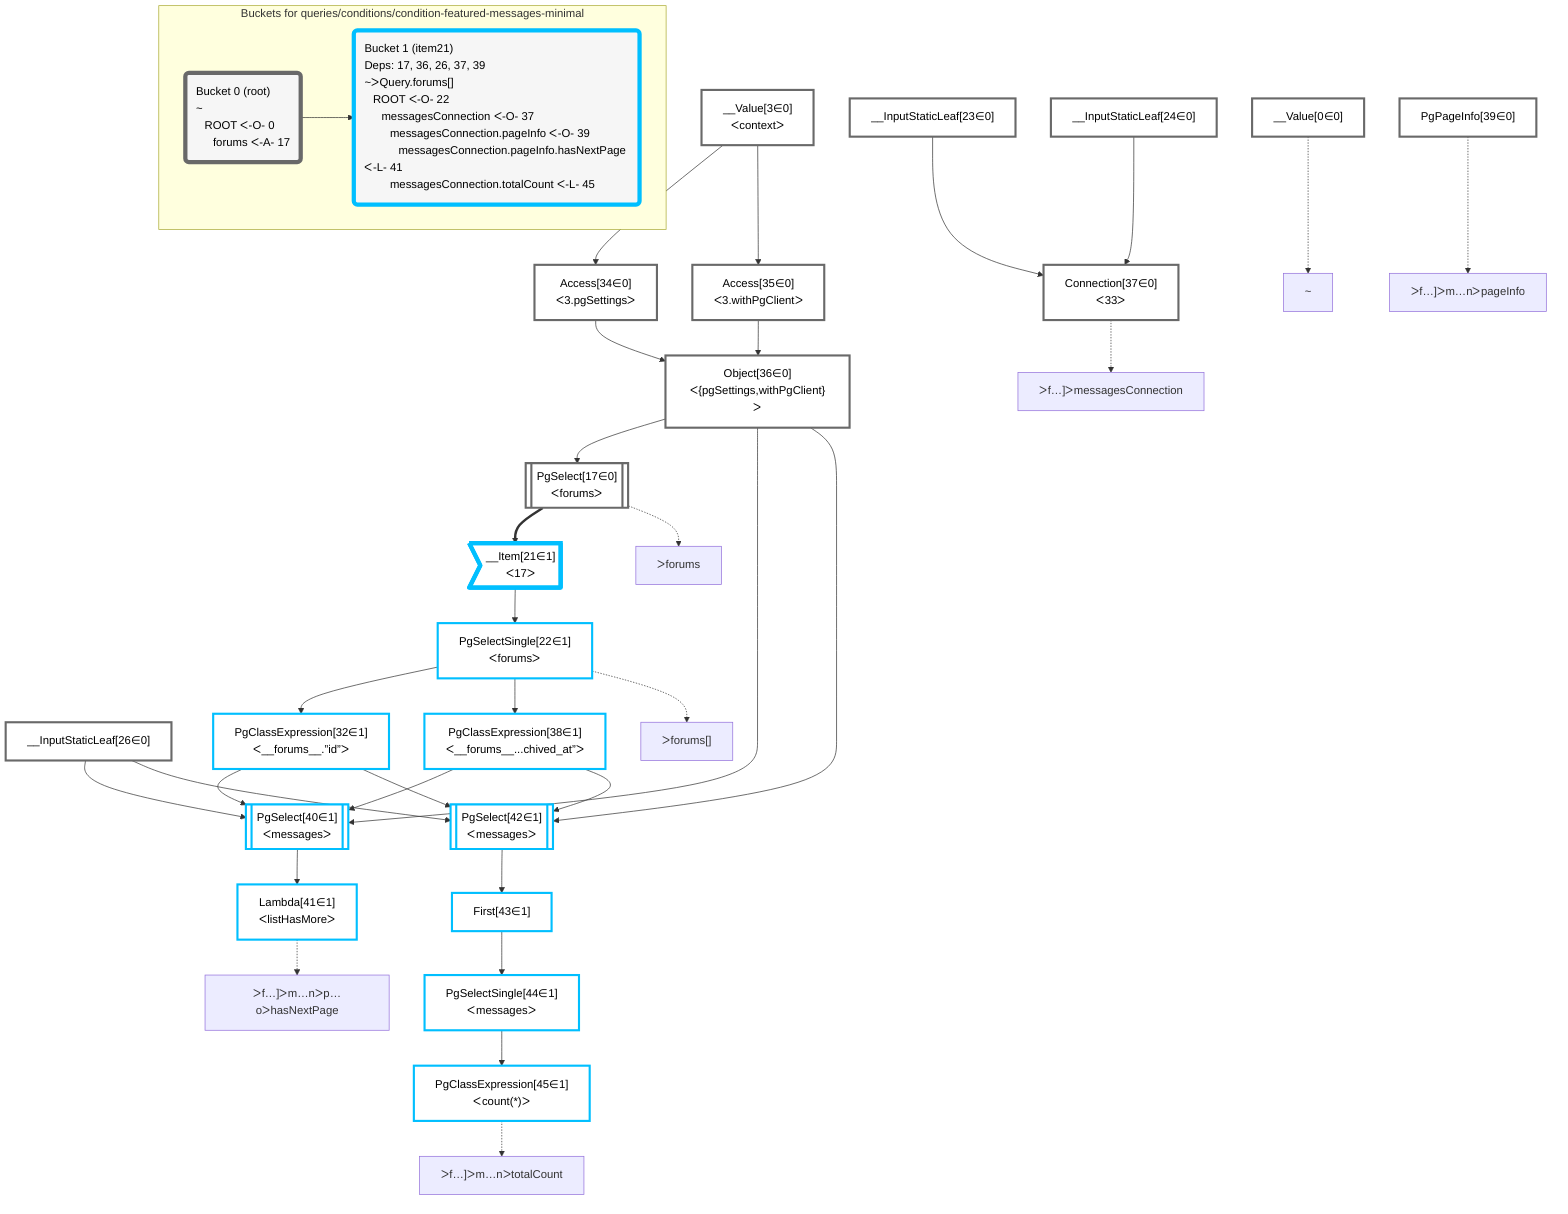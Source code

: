 graph TD
    classDef path fill:#eee,stroke:#000,color:#000
    classDef plan fill:#fff,stroke-width:3px,color:#000
    classDef itemplan fill:#fff,stroke-width:6px,color:#000
    classDef sideeffectplan fill:#f00,stroke-width:6px,color:#000
    classDef bucket fill:#f6f6f6,color:#000,stroke-width:6px,text-align:left


    %% define plans
    __Value0["__Value[0∈0]"]:::plan
    __Value3["__Value[3∈0]<br />ᐸcontextᐳ"]:::plan
    Access34["Access[34∈0]<br />ᐸ3.pgSettingsᐳ"]:::plan
    Access35["Access[35∈0]<br />ᐸ3.withPgClientᐳ"]:::plan
    Object36["Object[36∈0]<br />ᐸ{pgSettings,withPgClient}ᐳ"]:::plan
    PgSelect17[["PgSelect[17∈0]<br />ᐸforumsᐳ"]]:::plan
    __Item21>"__Item[21∈1]<br />ᐸ17ᐳ"]:::itemplan
    PgSelectSingle22["PgSelectSingle[22∈1]<br />ᐸforumsᐳ"]:::plan
    __InputStaticLeaf23["__InputStaticLeaf[23∈0]"]:::plan
    __InputStaticLeaf24["__InputStaticLeaf[24∈0]"]:::plan
    __InputStaticLeaf26["__InputStaticLeaf[26∈0]"]:::plan
    PgClassExpression32["PgClassExpression[32∈1]<br />ᐸ__forums__.”id”ᐳ"]:::plan
    Connection37["Connection[37∈0]<br />ᐸ33ᐳ"]:::plan
    PgClassExpression38["PgClassExpression[38∈1]<br />ᐸ__forums__...chived_at”ᐳ"]:::plan
    PgPageInfo39["PgPageInfo[39∈0]"]:::plan
    PgSelect40[["PgSelect[40∈1]<br />ᐸmessagesᐳ"]]:::plan
    Lambda41["Lambda[41∈1]<br />ᐸlistHasMoreᐳ"]:::plan
    PgSelect42[["PgSelect[42∈1]<br />ᐸmessagesᐳ"]]:::plan
    First43["First[43∈1]"]:::plan
    PgSelectSingle44["PgSelectSingle[44∈1]<br />ᐸmessagesᐳ"]:::plan
    PgClassExpression45["PgClassExpression[45∈1]<br />ᐸcount(*)ᐳ"]:::plan

    %% plan dependencies
    __Value3 --> Access34
    __Value3 --> Access35
    Access34 & Access35 --> Object36
    Object36 --> PgSelect17
    PgSelect17 ==> __Item21
    __Item21 --> PgSelectSingle22
    PgSelectSingle22 --> PgClassExpression32
    __InputStaticLeaf23 & __InputStaticLeaf24 --> Connection37
    PgSelectSingle22 --> PgClassExpression38
    Object36 & PgClassExpression32 & __InputStaticLeaf26 & PgClassExpression38 --> PgSelect40
    PgSelect40 --> Lambda41
    Object36 & PgClassExpression32 & __InputStaticLeaf26 & PgClassExpression38 --> PgSelect42
    PgSelect42 --> First43
    First43 --> PgSelectSingle44
    PgSelectSingle44 --> PgClassExpression45

    %% plan-to-path relationships
    P0["~"]
    __Value0 -.-> P0
    P17["ᐳforums"]
    PgSelect17 -.-> P17
    P22["ᐳforums[]"]
    PgSelectSingle22 -.-> P22
    P37["ᐳf…]ᐳmessagesConnection"]
    Connection37 -.-> P37
    P39["ᐳf…]ᐳm…nᐳpageInfo"]
    PgPageInfo39 -.-> P39
    P41["ᐳf…]ᐳm…nᐳp…oᐳhasNextPage"]
    Lambda41 -.-> P41
    P45["ᐳf…]ᐳm…nᐳtotalCount"]
    PgClassExpression45 -.-> P45

    subgraph "Buckets for queries/conditions/condition-featured-messages-minimal"
    Bucket0("Bucket 0 (root)<br />~<br />⠀ROOT ᐸ-O- 0<br />⠀⠀forums ᐸ-A- 17"):::bucket
    classDef bucket0 stroke:#696969
    class Bucket0,__Value0,__Value3,PgSelect17,__InputStaticLeaf23,__InputStaticLeaf24,__InputStaticLeaf26,Access34,Access35,Object36,Connection37,PgPageInfo39 bucket0
    Bucket1("Bucket 1 (item21)<br />Deps: 17, 36, 26, 37, 39<br />~ᐳQuery.forums[]<br />⠀ROOT ᐸ-O- 22<br />⠀⠀messagesConnection ᐸ-O- 37<br />⠀⠀⠀messagesConnection.pageInfo ᐸ-O- 39<br />⠀⠀⠀⠀messagesConnection.pageInfo.hasNextPage ᐸ-L- 41<br />⠀⠀⠀messagesConnection.totalCount ᐸ-L- 45"):::bucket
    classDef bucket1 stroke:#00bfff
    class Bucket1,__Item21,PgSelectSingle22,PgClassExpression32,PgClassExpression38,PgSelect40,Lambda41,PgSelect42,First43,PgSelectSingle44,PgClassExpression45 bucket1
    Bucket0 --> Bucket1
    end